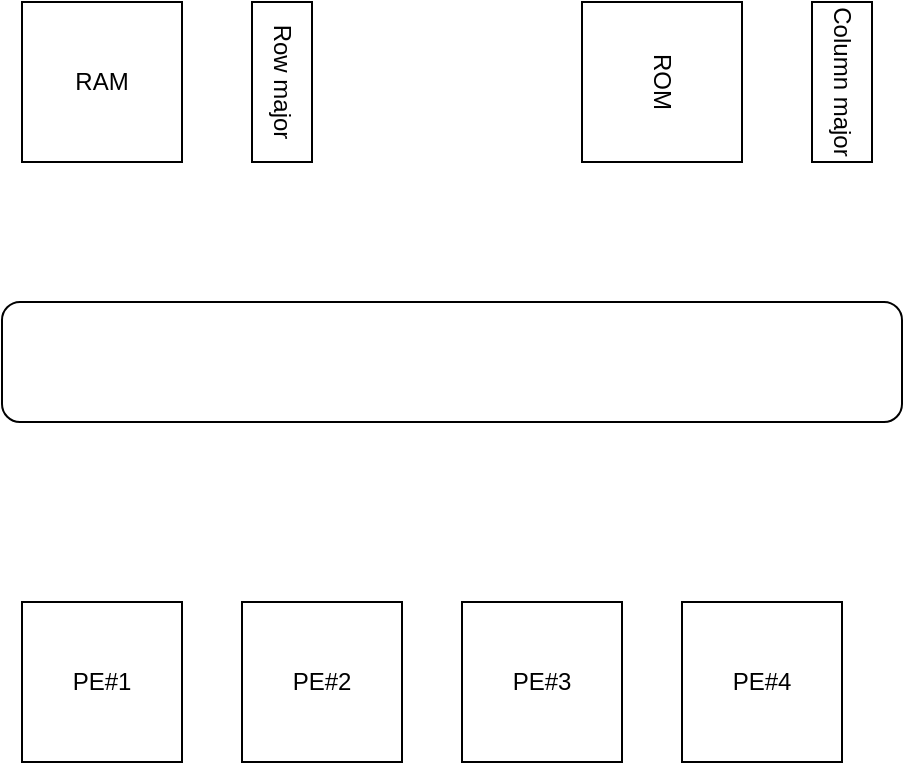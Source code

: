 <mxfile>
    <diagram id="0SuDd06kYUjMffqJ5sqQ" name="Page-1">
        <mxGraphModel dx="556" dy="353" grid="1" gridSize="10" guides="1" tooltips="1" connect="1" arrows="1" fold="1" page="1" pageScale="1" pageWidth="827" pageHeight="1169" math="0" shadow="0">
            <root>
                <mxCell id="0"/>
                <mxCell id="1" parent="0"/>
                <mxCell id="2" value="ROM" style="whiteSpace=wrap;html=1;aspect=fixed;fillColor=none;rotation=90;" vertex="1" parent="1">
                    <mxGeometry x="560" y="40" width="80" height="80" as="geometry"/>
                </mxCell>
                <mxCell id="3" value="RAM" style="whiteSpace=wrap;html=1;aspect=fixed;fillColor=none;" vertex="1" parent="1">
                    <mxGeometry x="280" y="40" width="80" height="80" as="geometry"/>
                </mxCell>
                <mxCell id="4" value="PE#1" style="whiteSpace=wrap;html=1;aspect=fixed;fillColor=none;" vertex="1" parent="1">
                    <mxGeometry x="280" y="340" width="80" height="80" as="geometry"/>
                </mxCell>
                <mxCell id="5" value="PE#2" style="whiteSpace=wrap;html=1;aspect=fixed;fillColor=none;" vertex="1" parent="1">
                    <mxGeometry x="390" y="340" width="80" height="80" as="geometry"/>
                </mxCell>
                <mxCell id="6" value="PE#3" style="whiteSpace=wrap;html=1;aspect=fixed;fillColor=none;" vertex="1" parent="1">
                    <mxGeometry x="500" y="340" width="80" height="80" as="geometry"/>
                </mxCell>
                <mxCell id="7" value="PE#4" style="whiteSpace=wrap;html=1;aspect=fixed;fillColor=none;" vertex="1" parent="1">
                    <mxGeometry x="610" y="340" width="80" height="80" as="geometry"/>
                </mxCell>
                <mxCell id="8" value="" style="rounded=1;whiteSpace=wrap;html=1;fillColor=none;" vertex="1" parent="1">
                    <mxGeometry x="270" y="190" width="450" height="60" as="geometry"/>
                </mxCell>
                <mxCell id="9" value="Column major" style="rounded=0;whiteSpace=wrap;html=1;fillColor=none;rotation=90;" vertex="1" parent="1">
                    <mxGeometry x="650" y="65" width="80" height="30" as="geometry"/>
                </mxCell>
                <mxCell id="10" value="Row major" style="rounded=0;whiteSpace=wrap;html=1;fillColor=none;rotation=90;" vertex="1" parent="1">
                    <mxGeometry x="370" y="65" width="80" height="30" as="geometry"/>
                </mxCell>
            </root>
        </mxGraphModel>
    </diagram>
</mxfile>